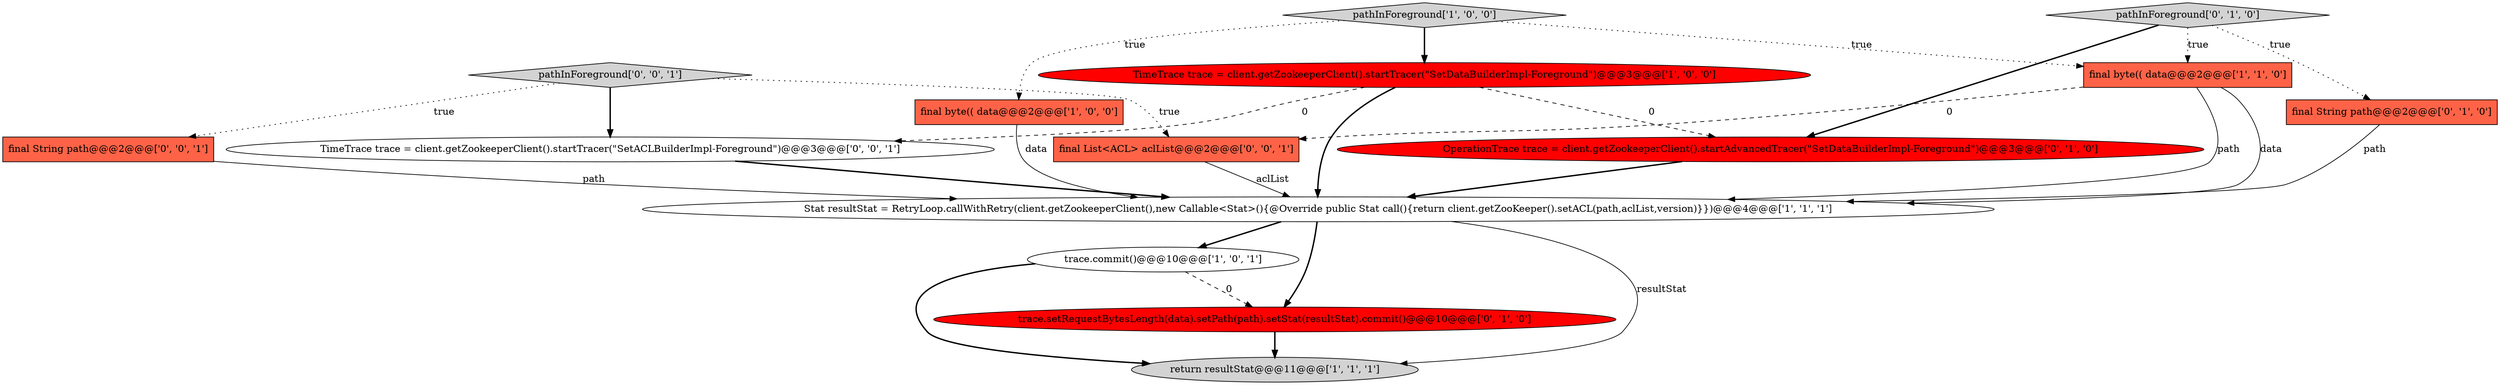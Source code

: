 digraph {
14 [style = filled, label = "TimeTrace trace = client.getZookeeperClient().startTracer(\"SetACLBuilderImpl-Foreground\")@@@3@@@['0', '0', '1']", fillcolor = white, shape = ellipse image = "AAA0AAABBB3BBB"];
12 [style = filled, label = "final List<ACL> aclList@@@2@@@['0', '0', '1']", fillcolor = tomato, shape = box image = "AAA0AAABBB3BBB"];
5 [style = filled, label = "TimeTrace trace = client.getZookeeperClient().startTracer(\"SetDataBuilderImpl-Foreground\")@@@3@@@['1', '0', '0']", fillcolor = red, shape = ellipse image = "AAA1AAABBB1BBB"];
11 [style = filled, label = "final String path@@@2@@@['0', '0', '1']", fillcolor = tomato, shape = box image = "AAA0AAABBB3BBB"];
3 [style = filled, label = "final byte(( data@@@2@@@['1', '0', '0']", fillcolor = tomato, shape = box image = "AAA0AAABBB1BBB"];
9 [style = filled, label = "OperationTrace trace = client.getZookeeperClient().startAdvancedTracer(\"SetDataBuilderImpl-Foreground\")@@@3@@@['0', '1', '0']", fillcolor = red, shape = ellipse image = "AAA1AAABBB2BBB"];
8 [style = filled, label = "pathInForeground['0', '1', '0']", fillcolor = lightgray, shape = diamond image = "AAA0AAABBB2BBB"];
10 [style = filled, label = "trace.setRequestBytesLength(data).setPath(path).setStat(resultStat).commit()@@@10@@@['0', '1', '0']", fillcolor = red, shape = ellipse image = "AAA1AAABBB2BBB"];
13 [style = filled, label = "pathInForeground['0', '0', '1']", fillcolor = lightgray, shape = diamond image = "AAA0AAABBB3BBB"];
2 [style = filled, label = "trace.commit()@@@10@@@['1', '0', '1']", fillcolor = white, shape = ellipse image = "AAA0AAABBB1BBB"];
6 [style = filled, label = "pathInForeground['1', '0', '0']", fillcolor = lightgray, shape = diamond image = "AAA0AAABBB1BBB"];
4 [style = filled, label = "final byte(( data@@@2@@@['1', '1', '0']", fillcolor = tomato, shape = box image = "AAA0AAABBB1BBB"];
7 [style = filled, label = "final String path@@@2@@@['0', '1', '0']", fillcolor = tomato, shape = box image = "AAA0AAABBB2BBB"];
0 [style = filled, label = "return resultStat@@@11@@@['1', '1', '1']", fillcolor = lightgray, shape = ellipse image = "AAA0AAABBB1BBB"];
1 [style = filled, label = "Stat resultStat = RetryLoop.callWithRetry(client.getZookeeperClient(),new Callable<Stat>(){@Override public Stat call(){return client.getZooKeeper().setACL(path,aclList,version)}})@@@4@@@['1', '1', '1']", fillcolor = white, shape = ellipse image = "AAA0AAABBB1BBB"];
5->14 [style = dashed, label="0"];
7->1 [style = solid, label="path"];
13->12 [style = dotted, label="true"];
3->1 [style = solid, label="data"];
4->1 [style = solid, label="data"];
1->0 [style = solid, label="resultStat"];
8->7 [style = dotted, label="true"];
5->9 [style = dashed, label="0"];
8->4 [style = dotted, label="true"];
14->1 [style = bold, label=""];
2->10 [style = dashed, label="0"];
4->12 [style = dashed, label="0"];
5->1 [style = bold, label=""];
6->5 [style = bold, label=""];
2->0 [style = bold, label=""];
12->1 [style = solid, label="aclList"];
6->4 [style = dotted, label="true"];
10->0 [style = bold, label=""];
4->1 [style = solid, label="path"];
8->9 [style = bold, label=""];
13->11 [style = dotted, label="true"];
1->2 [style = bold, label=""];
11->1 [style = solid, label="path"];
9->1 [style = bold, label=""];
6->3 [style = dotted, label="true"];
1->10 [style = bold, label=""];
13->14 [style = bold, label=""];
}
